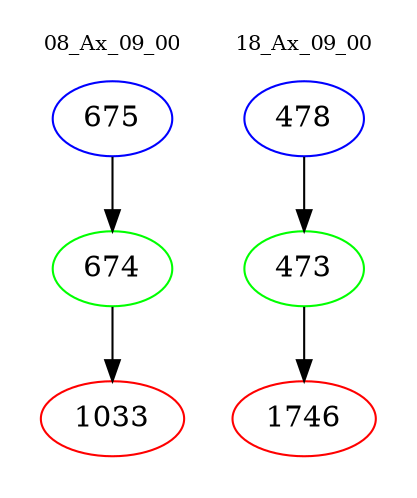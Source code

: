 digraph{
subgraph cluster_0 {
color = white
label = "08_Ax_09_00";
fontsize=10;
T0_675 [label="675", color="blue"]
T0_675 -> T0_674 [color="black"]
T0_674 [label="674", color="green"]
T0_674 -> T0_1033 [color="black"]
T0_1033 [label="1033", color="red"]
}
subgraph cluster_1 {
color = white
label = "18_Ax_09_00";
fontsize=10;
T1_478 [label="478", color="blue"]
T1_478 -> T1_473 [color="black"]
T1_473 [label="473", color="green"]
T1_473 -> T1_1746 [color="black"]
T1_1746 [label="1746", color="red"]
}
}
